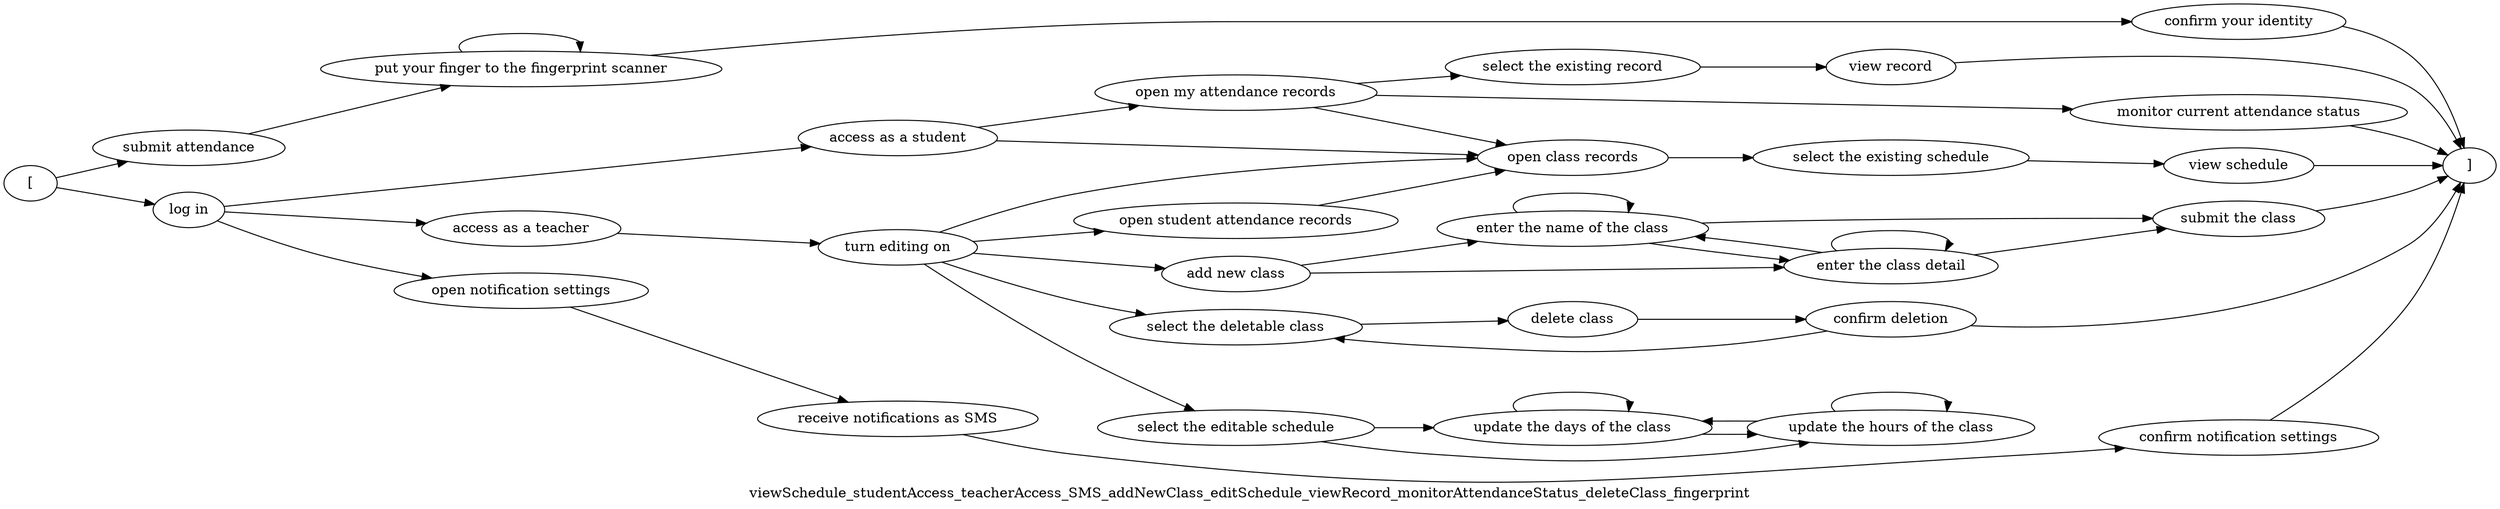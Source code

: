 digraph G {
rankdir = LR
label = "viewSchedule_studentAccess_teacherAccess_SMS_addNewClass_editSchedule_viewRecord_monitorAttendanceStatus_deleteClass_fingerprint";
esg1_vertex0 -> esg1_vertex2;
esg1_vertex3 -> esg1_vertex1;
esg1_vertex0 -> esg1_vertex4;
esg1_vertex4 -> esg1_vertex5;
esg1_vertex6 -> esg1_vertex1;
esg1_vertex8 -> esg1_vertex9;
esg1_vertex9 -> esg1_vertex1;
esg1_vertex7 -> esg1_vertex8;
esg1_vertex10 -> esg1_vertex11;
esg1_vertex4 -> esg1_vertex10;
esg1_vertex10 -> esg1_vertex7;
esg1_vertex11 -> esg1_vertex7;
esg1_vertex4 -> esg1_vertex12;
esg1_vertex12 -> esg1_vertex13;
esg1_vertex13 -> esg1_vertex14;
esg1_vertex13 -> esg1_vertex7;
esg1_vertex14 -> esg1_vertex7;
esg1_vertex5 -> esg1_vertex15;
esg1_vertex15 -> esg1_vertex6;
esg1_vertex16 -> esg1_vertex17;
esg1_vertex17 -> esg1_vertex18;
esg1_vertex16 -> esg1_vertex18;
esg1_vertex18 -> esg1_vertex17;
esg1_vertex18 -> esg1_vertex19;
esg1_vertex17 -> esg1_vertex19;
esg1_vertex17 -> esg1_vertex17;
esg1_vertex18 -> esg1_vertex18;
esg1_vertex13 -> esg1_vertex16;
esg1_vertex19 -> esg1_vertex1;
esg1_vertex20 -> esg1_vertex21;
esg1_vertex21 -> esg1_vertex20;
esg1_vertex20 -> esg1_vertex20;
esg1_vertex21 -> esg1_vertex21;
esg1_vertex13 -> esg1_vertex22;
esg1_vertex22 -> esg1_vertex20;
esg1_vertex22 -> esg1_vertex21;
esg1_vertex23 -> esg1_vertex24;
esg1_vertex11 -> esg1_vertex23;
esg1_vertex24 -> esg1_vertex1;
esg1_vertex25 -> esg1_vertex1;
esg1_vertex11 -> esg1_vertex25;
esg1_vertex26 -> esg1_vertex27;
esg1_vertex27 -> esg1_vertex1;
esg1_vertex13 -> esg1_vertex28;
esg1_vertex28 -> esg1_vertex26;
esg1_vertex27 -> esg1_vertex28;
esg1_vertex29 -> esg1_vertex29;
esg1_vertex2 -> esg1_vertex29;
esg1_vertex29 -> esg1_vertex3;
esg1_vertex0 [label = "["]
esg1_vertex2 [label = "submit attendance"]
esg1_vertex3 [label = "confirm your identity"]
esg1_vertex1 [label = "]"]
esg1_vertex4 [label = "log in"]
esg1_vertex5 [label = "open notification settings"]
esg1_vertex6 [label = "confirm notification settings"]
esg1_vertex8 [label = "select the existing schedule"]
esg1_vertex9 [label = "view schedule"]
esg1_vertex7 [label = "open class records"]
esg1_vertex10 [label = "access as a student"]
esg1_vertex11 [label = "open my attendance records"]
esg1_vertex12 [label = "access as a teacher"]
esg1_vertex13 [label = "turn editing on"]
esg1_vertex14 [label = "open student attendance records"]
esg1_vertex15 [label = "receive notifications as SMS"]
esg1_vertex16 [label = "add new class"]
esg1_vertex17 [label = "enter the name of the class"]
esg1_vertex18 [label = "enter the class detail"]
esg1_vertex19 [label = "submit the class"]
esg1_vertex20 [label = "update the days of the class"]
esg1_vertex21 [label = "update the hours of the class"]
esg1_vertex22 [label = "select the editable schedule"]
esg1_vertex23 [label = "select the existing record"]
esg1_vertex24 [label = "view record"]
esg1_vertex25 [label = "monitor current attendance status"]
esg1_vertex26 [label = "delete class"]
esg1_vertex27 [label = "confirm deletion"]
esg1_vertex28 [label = "select the deletable class"]
esg1_vertex29 [label = "put your finger to the fingerprint scanner"]
}
